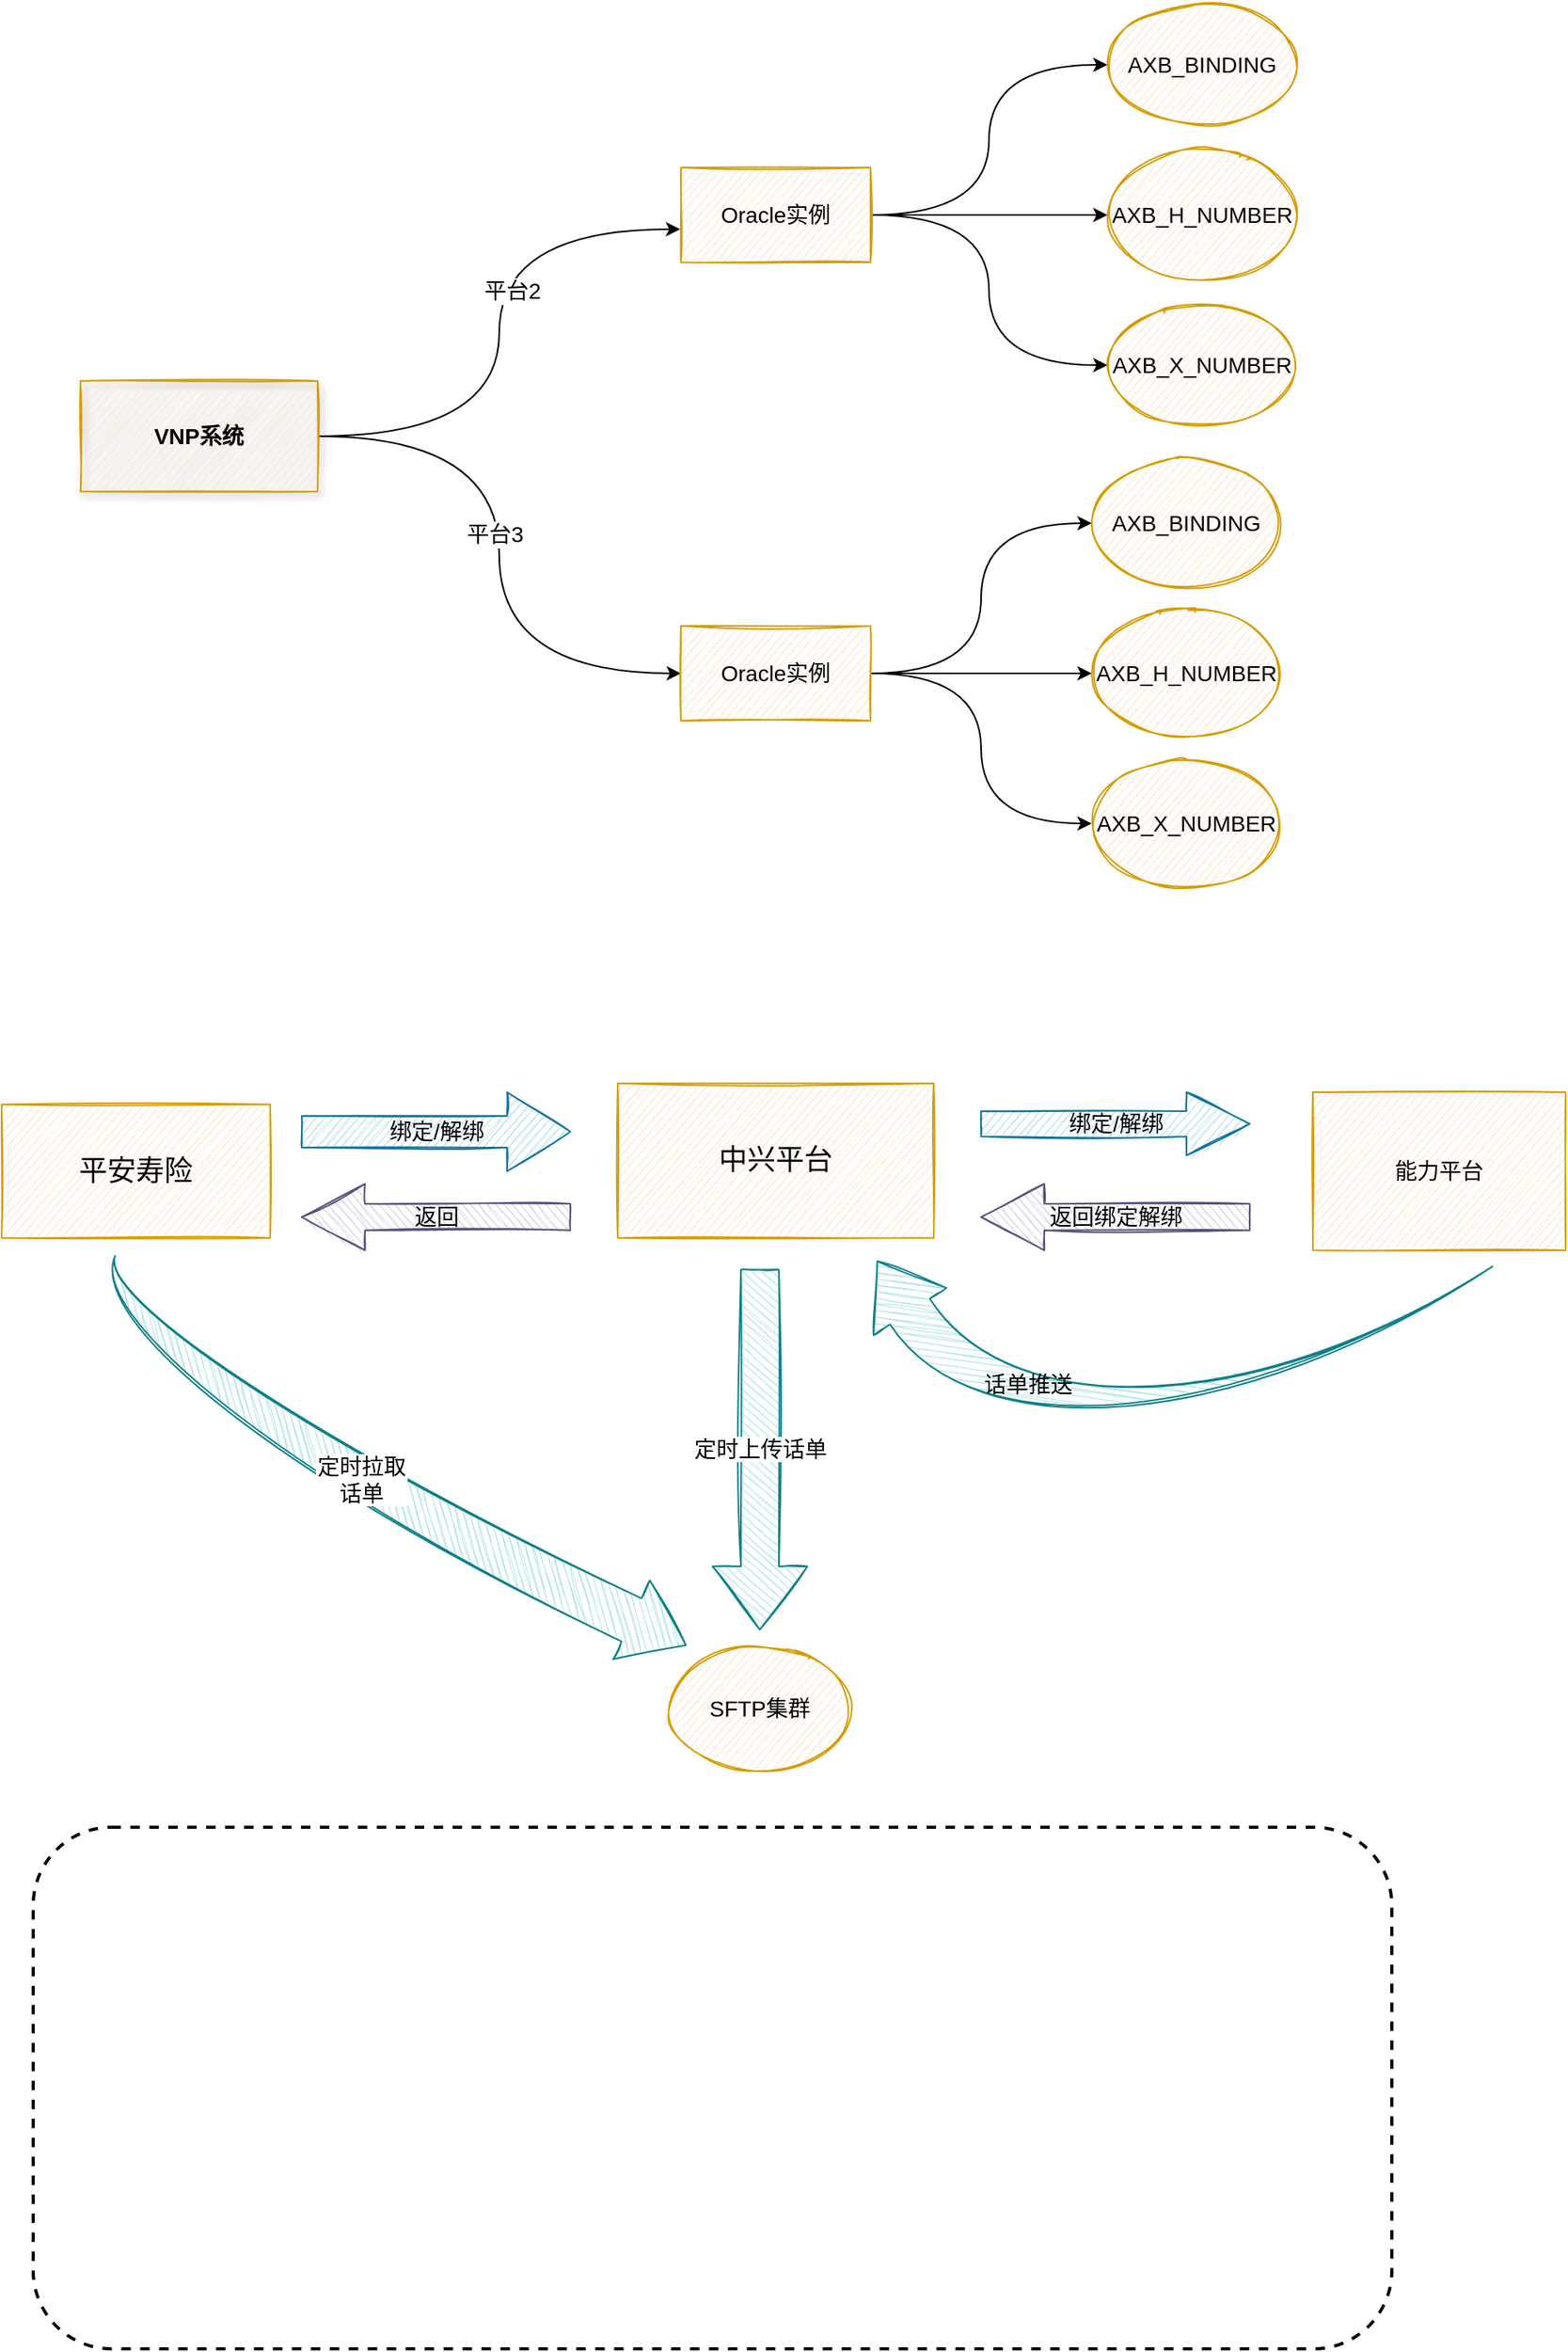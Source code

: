 <mxfile version="20.2.0" type="github">
  <diagram name="Page-1" id="74e2e168-ea6b-b213-b513-2b3c1d86103e">
    <mxGraphModel dx="1185" dy="628" grid="1" gridSize="10" guides="1" tooltips="1" connect="1" arrows="1" fold="1" page="1" pageScale="1" pageWidth="1100" pageHeight="850" math="0" shadow="0">
      <root>
        <mxCell id="0" />
        <mxCell id="1" parent="0" />
        <mxCell id="Jz7rqf8Yg15KbcaUgPBu-2" value="" style="edgeStyle=orthogonalEdgeStyle;rounded=0;orthogonalLoop=1;jettySize=auto;html=1;fontSize=14;curved=1;entryX=-0.004;entryY=0.65;entryDx=0;entryDy=0;entryPerimeter=0;" parent="1" source="fFyG_AHZyfditjmitU5u-3" target="Jz7rqf8Yg15KbcaUgPBu-10" edge="1">
          <mxGeometry relative="1" as="geometry">
            <mxPoint x="480" y="257.5" as="targetPoint" />
          </mxGeometry>
        </mxCell>
        <mxCell id="Jz7rqf8Yg15KbcaUgPBu-39" value="平台2" style="edgeLabel;html=1;align=center;verticalAlign=middle;resizable=0;points=[];fontSize=14;fontFamily=Helvetica;fontColor=default;" parent="Jz7rqf8Yg15KbcaUgPBu-2" vertex="1" connectable="0">
          <mxGeometry x="0.148" y="-8" relative="1" as="geometry">
            <mxPoint as="offset" />
          </mxGeometry>
        </mxCell>
        <mxCell id="Jz7rqf8Yg15KbcaUgPBu-8" style="edgeStyle=orthogonalEdgeStyle;curved=1;rounded=0;orthogonalLoop=1;jettySize=auto;html=1;exitX=1;exitY=0.5;exitDx=0;exitDy=0;entryX=0;entryY=0.5;entryDx=0;entryDy=0;fontSize=14;" parent="1" source="fFyG_AHZyfditjmitU5u-3" target="Jz7rqf8Yg15KbcaUgPBu-34" edge="1">
          <mxGeometry relative="1" as="geometry">
            <mxPoint x="510" y="410" as="targetPoint" />
          </mxGeometry>
        </mxCell>
        <mxCell id="Jz7rqf8Yg15KbcaUgPBu-38" value="平台3" style="edgeLabel;html=1;align=center;verticalAlign=middle;resizable=0;points=[];fontSize=14;fontFamily=Helvetica;fontColor=default;" parent="Jz7rqf8Yg15KbcaUgPBu-8" vertex="1" connectable="0">
          <mxGeometry x="-0.068" y="-3" relative="1" as="geometry">
            <mxPoint as="offset" />
          </mxGeometry>
        </mxCell>
        <mxCell id="fFyG_AHZyfditjmitU5u-3" value="&lt;font style=&quot;font-size: 14px;&quot;&gt;&lt;b&gt;VNP系统&lt;/b&gt;&lt;/font&gt;" style="rounded=0;whiteSpace=wrap;html=1;fillColor=#ffe6cc;strokeColor=#d79b00;sketch=1;shadow=1;glass=0;" parent="1" vertex="1">
          <mxGeometry x="130" y="360" width="150" height="70" as="geometry" />
        </mxCell>
        <mxCell id="Jz7rqf8Yg15KbcaUgPBu-22" value="" style="edgeStyle=orthogonalEdgeStyle;curved=1;rounded=0;orthogonalLoop=1;jettySize=auto;html=1;fontFamily=Helvetica;fontSize=14;fontColor=default;" parent="1" source="Jz7rqf8Yg15KbcaUgPBu-10" target="Jz7rqf8Yg15KbcaUgPBu-24" edge="1">
          <mxGeometry relative="1" as="geometry">
            <mxPoint x="720" y="210" as="targetPoint" />
          </mxGeometry>
        </mxCell>
        <mxCell id="Jz7rqf8Yg15KbcaUgPBu-27" style="edgeStyle=orthogonalEdgeStyle;curved=1;rounded=0;orthogonalLoop=1;jettySize=auto;html=1;exitX=1;exitY=0.5;exitDx=0;exitDy=0;entryX=0;entryY=0.5;entryDx=0;entryDy=0;fontFamily=Helvetica;fontSize=14;fontColor=default;" parent="1" source="Jz7rqf8Yg15KbcaUgPBu-10" target="Jz7rqf8Yg15KbcaUgPBu-26" edge="1">
          <mxGeometry relative="1" as="geometry" />
        </mxCell>
        <mxCell id="Jz7rqf8Yg15KbcaUgPBu-29" style="edgeStyle=orthogonalEdgeStyle;curved=1;rounded=0;orthogonalLoop=1;jettySize=auto;html=1;exitX=1;exitY=0.5;exitDx=0;exitDy=0;entryX=0;entryY=0.5;entryDx=0;entryDy=0;fontFamily=Helvetica;fontSize=14;fontColor=default;" parent="1" source="Jz7rqf8Yg15KbcaUgPBu-10" target="Jz7rqf8Yg15KbcaUgPBu-25" edge="1">
          <mxGeometry relative="1" as="geometry" />
        </mxCell>
        <mxCell id="Jz7rqf8Yg15KbcaUgPBu-10" value="Oracle实例" style="rounded=0;whiteSpace=wrap;html=1;fontSize=14;fillColor=#ffe6cc;strokeColor=#d79b00;shadow=0;glass=0;sketch=1;" parent="1" vertex="1">
          <mxGeometry x="510" y="225" width="120" height="60" as="geometry" />
        </mxCell>
        <mxCell id="Jz7rqf8Yg15KbcaUgPBu-24" value="AXB_H_NUMBER" style="ellipse;whiteSpace=wrap;html=1;rounded=0;shadow=0;glass=0;sketch=1;fontFamily=Helvetica;fontSize=14;fontColor=default;strokeColor=#d79b00;fillColor=#ffe6cc;" parent="1" vertex="1">
          <mxGeometry x="780" y="215" width="120" height="80" as="geometry" />
        </mxCell>
        <mxCell id="Jz7rqf8Yg15KbcaUgPBu-25" value="AXB_X_NUMBER" style="ellipse;whiteSpace=wrap;html=1;rounded=0;shadow=0;glass=0;sketch=1;fontFamily=Helvetica;fontSize=14;fontColor=default;strokeColor=#d79b00;fillColor=#ffe6cc;" parent="1" vertex="1">
          <mxGeometry x="780" y="310" width="120" height="80" as="geometry" />
        </mxCell>
        <mxCell id="Jz7rqf8Yg15KbcaUgPBu-26" value="AXB_BINDING" style="ellipse;whiteSpace=wrap;html=1;rounded=0;shadow=0;glass=0;sketch=1;fontFamily=Helvetica;fontSize=14;fontColor=default;strokeColor=#d79b00;fillColor=#ffe6cc;" parent="1" vertex="1">
          <mxGeometry x="780" y="120" width="120" height="80" as="geometry" />
        </mxCell>
        <mxCell id="Jz7rqf8Yg15KbcaUgPBu-31" value="" style="edgeStyle=orthogonalEdgeStyle;curved=1;rounded=0;orthogonalLoop=1;jettySize=auto;html=1;fontFamily=Helvetica;fontSize=14;fontColor=default;" parent="1" source="Jz7rqf8Yg15KbcaUgPBu-34" target="Jz7rqf8Yg15KbcaUgPBu-35" edge="1">
          <mxGeometry relative="1" as="geometry">
            <mxPoint x="720" y="500" as="targetPoint" />
          </mxGeometry>
        </mxCell>
        <mxCell id="Jz7rqf8Yg15KbcaUgPBu-32" style="edgeStyle=orthogonalEdgeStyle;curved=1;rounded=0;orthogonalLoop=1;jettySize=auto;html=1;exitX=1;exitY=0.5;exitDx=0;exitDy=0;entryX=0;entryY=0.5;entryDx=0;entryDy=0;fontFamily=Helvetica;fontSize=14;fontColor=default;" parent="1" source="Jz7rqf8Yg15KbcaUgPBu-34" target="Jz7rqf8Yg15KbcaUgPBu-37" edge="1">
          <mxGeometry relative="1" as="geometry" />
        </mxCell>
        <mxCell id="Jz7rqf8Yg15KbcaUgPBu-33" style="edgeStyle=orthogonalEdgeStyle;curved=1;rounded=0;orthogonalLoop=1;jettySize=auto;html=1;exitX=1;exitY=0.5;exitDx=0;exitDy=0;entryX=0;entryY=0.5;entryDx=0;entryDy=0;fontFamily=Helvetica;fontSize=14;fontColor=default;" parent="1" source="Jz7rqf8Yg15KbcaUgPBu-34" target="Jz7rqf8Yg15KbcaUgPBu-36" edge="1">
          <mxGeometry relative="1" as="geometry" />
        </mxCell>
        <mxCell id="Jz7rqf8Yg15KbcaUgPBu-34" value="Oracle实例" style="rounded=0;whiteSpace=wrap;html=1;fontSize=14;fillColor=#ffe6cc;strokeColor=#d79b00;shadow=0;glass=0;sketch=1;" parent="1" vertex="1">
          <mxGeometry x="510" y="515" width="120" height="60" as="geometry" />
        </mxCell>
        <mxCell id="Jz7rqf8Yg15KbcaUgPBu-35" value="AXB_H_NUMBER" style="ellipse;whiteSpace=wrap;html=1;rounded=0;shadow=0;glass=0;sketch=1;fontFamily=Helvetica;fontSize=14;fontColor=default;strokeColor=#d79b00;fillColor=#ffe6cc;" parent="1" vertex="1">
          <mxGeometry x="770" y="505" width="120" height="80" as="geometry" />
        </mxCell>
        <mxCell id="Jz7rqf8Yg15KbcaUgPBu-36" value="AXB_X_NUMBER" style="ellipse;whiteSpace=wrap;html=1;rounded=0;shadow=0;glass=0;sketch=1;fontFamily=Helvetica;fontSize=14;fontColor=default;strokeColor=#d79b00;fillColor=#ffe6cc;" parent="1" vertex="1">
          <mxGeometry x="770" y="600" width="120" height="80" as="geometry" />
        </mxCell>
        <mxCell id="Jz7rqf8Yg15KbcaUgPBu-37" value="AXB_BINDING" style="ellipse;whiteSpace=wrap;html=1;rounded=0;shadow=0;glass=0;sketch=1;fontFamily=Helvetica;fontSize=14;fontColor=default;strokeColor=#d79b00;fillColor=#ffe6cc;" parent="1" vertex="1">
          <mxGeometry x="770" y="410" width="120" height="80" as="geometry" />
        </mxCell>
        <mxCell id="CeBqtE-bZjRWx9DqhzPd-1" value="&lt;font style=&quot;font-size: 18px;&quot;&gt;平安寿险&lt;/font&gt;" style="rounded=0;whiteSpace=wrap;html=1;fontSize=14;fillColor=#ffe6cc;strokeColor=#d79b00;shadow=0;glass=0;sketch=1;" vertex="1" parent="1">
          <mxGeometry x="80" y="817.81" width="170" height="84.38" as="geometry" />
        </mxCell>
        <mxCell id="CeBqtE-bZjRWx9DqhzPd-3" value="&lt;font style=&quot;font-size: 18px;&quot;&gt;中兴平台&lt;/font&gt;" style="rounded=0;whiteSpace=wrap;html=1;fontSize=14;fillColor=#ffe6cc;strokeColor=#d79b00;shadow=0;glass=0;sketch=1;" vertex="1" parent="1">
          <mxGeometry x="470" y="804.38" width="200" height="97.81" as="geometry" />
        </mxCell>
        <mxCell id="CeBqtE-bZjRWx9DqhzPd-4" value="能力平台" style="rounded=0;whiteSpace=wrap;html=1;fontSize=14;fillColor=#ffe6cc;strokeColor=#d79b00;shadow=0;glass=0;sketch=1;" vertex="1" parent="1">
          <mxGeometry x="910" y="810" width="160" height="100" as="geometry" />
        </mxCell>
        <mxCell id="CeBqtE-bZjRWx9DqhzPd-24" value="SFTP集群" style="ellipse;whiteSpace=wrap;html=1;rounded=0;shadow=0;glass=0;sketch=1;fontFamily=Helvetica;fontSize=14;fontColor=default;strokeColor=#d79b00;fillColor=#ffe6cc;" vertex="1" parent="1">
          <mxGeometry x="500" y="1160" width="120" height="80" as="geometry" />
        </mxCell>
        <mxCell id="CeBqtE-bZjRWx9DqhzPd-49" value="" style="rounded=1;whiteSpace=wrap;html=1;shadow=0;glass=0;sketch=0;fontFamily=Helvetica;fontSize=14;dashed=1;strokeWidth=2;" vertex="1" parent="1">
          <mxGeometry x="100" y="1275" width="860" height="330" as="geometry" />
        </mxCell>
        <mxCell id="CeBqtE-bZjRWx9DqhzPd-54" value="绑定/解绑" style="html=1;shadow=0;dashed=0;align=center;verticalAlign=middle;shape=mxgraph.arrows2.arrow;dy=0.6;dx=40;notch=0;rounded=0;glass=0;sketch=1;fontFamily=Helvetica;fontSize=14;strokeColor=#10739e;fillColor=#b1ddf0;" vertex="1" parent="1">
          <mxGeometry x="700" y="810" width="170" height="40" as="geometry" />
        </mxCell>
        <mxCell id="CeBqtE-bZjRWx9DqhzPd-55" value="返回绑定解绑" style="html=1;shadow=0;dashed=0;align=center;verticalAlign=middle;shape=mxgraph.arrows2.arrow;dy=0.6;dx=40;flipH=1;notch=0;rounded=0;glass=0;sketch=1;fontFamily=Helvetica;fontSize=14;strokeColor=#56517e;fillColor=#d0cee2;" vertex="1" parent="1">
          <mxGeometry x="700" y="868" width="170" height="42" as="geometry" />
        </mxCell>
        <mxCell id="CeBqtE-bZjRWx9DqhzPd-56" value="绑定/解绑" style="html=1;shadow=0;dashed=0;align=center;verticalAlign=middle;shape=mxgraph.arrows2.arrow;dy=0.6;dx=40;notch=0;rounded=0;glass=0;sketch=1;fontFamily=Helvetica;fontSize=14;strokeColor=#10739e;fillColor=#b1ddf0;" vertex="1" parent="1">
          <mxGeometry x="270" y="810" width="170" height="50" as="geometry" />
        </mxCell>
        <mxCell id="CeBqtE-bZjRWx9DqhzPd-57" value="返回" style="html=1;shadow=0;dashed=0;align=center;verticalAlign=middle;shape=mxgraph.arrows2.arrow;dy=0.6;dx=40;flipH=1;notch=0;rounded=0;glass=0;sketch=1;fontFamily=Helvetica;fontSize=14;strokeColor=#56517e;fillColor=#d0cee2;" vertex="1" parent="1">
          <mxGeometry x="270" y="868" width="170" height="42" as="geometry" />
        </mxCell>
        <mxCell id="CeBqtE-bZjRWx9DqhzPd-59" value="" style="html=1;shadow=0;dashed=0;align=center;verticalAlign=middle;shape=mxgraph.arrows2.jumpInArrow;dy=15;dx=38;arrowHead=55;rounded=0;glass=0;sketch=1;fontFamily=Helvetica;fontSize=14;strokeColor=#0e8088;fillColor=#b0e3e6;rotation=-123;" vertex="1" parent="1">
          <mxGeometry x="710" y="750" width="214.91" height="352.21" as="geometry" />
        </mxCell>
        <mxCell id="CeBqtE-bZjRWx9DqhzPd-60" value="话单推送" style="text;html=1;strokeColor=none;fillColor=none;align=center;verticalAlign=middle;whiteSpace=wrap;rounded=0;shadow=0;glass=0;sketch=1;fontFamily=Helvetica;fontSize=14;fontColor=default;" vertex="1" parent="1">
          <mxGeometry x="700" y="980" width="60" height="30" as="geometry" />
        </mxCell>
        <mxCell id="CeBqtE-bZjRWx9DqhzPd-61" value="&lt;span style=&quot;background-color: rgb(255, 255, 255);&quot;&gt;定时上传话单&lt;/span&gt;" style="html=1;shadow=0;dashed=0;align=center;verticalAlign=middle;shape=mxgraph.arrows2.arrow;dy=0.6;dx=40;direction=south;notch=0;rounded=0;glass=0;sketch=1;fontFamily=Helvetica;fontSize=14;strokeColor=#0e8088;fillColor=#b0e3e6;" vertex="1" parent="1">
          <mxGeometry x="530" y="922.21" width="60" height="227.79" as="geometry" />
        </mxCell>
        <mxCell id="CeBqtE-bZjRWx9DqhzPd-62" value="" style="html=1;shadow=0;dashed=0;align=center;verticalAlign=middle;shape=mxgraph.arrows2.jumpInArrow;dy=15;dx=38;arrowHead=55;rounded=0;glass=0;sketch=1;fontFamily=Helvetica;fontSize=14;strokeColor=#0e8088;fillColor=#b0e3e6;rotation=115;direction=north;flipH=1;" vertex="1" parent="1">
          <mxGeometry x="277.62" y="833.35" width="98.13" height="431.55" as="geometry" />
        </mxCell>
        <mxCell id="CeBqtE-bZjRWx9DqhzPd-64" value="定时拉取话单" style="text;html=1;strokeColor=none;fillColor=none;align=center;verticalAlign=middle;whiteSpace=wrap;rounded=0;shadow=0;glass=0;sketch=1;fontFamily=Helvetica;fontSize=14;fontColor=default;labelBackgroundColor=default;labelBorderColor=none;" vertex="1" parent="1">
          <mxGeometry x="278" y="1040" width="60" height="30" as="geometry" />
        </mxCell>
      </root>
    </mxGraphModel>
  </diagram>
</mxfile>
